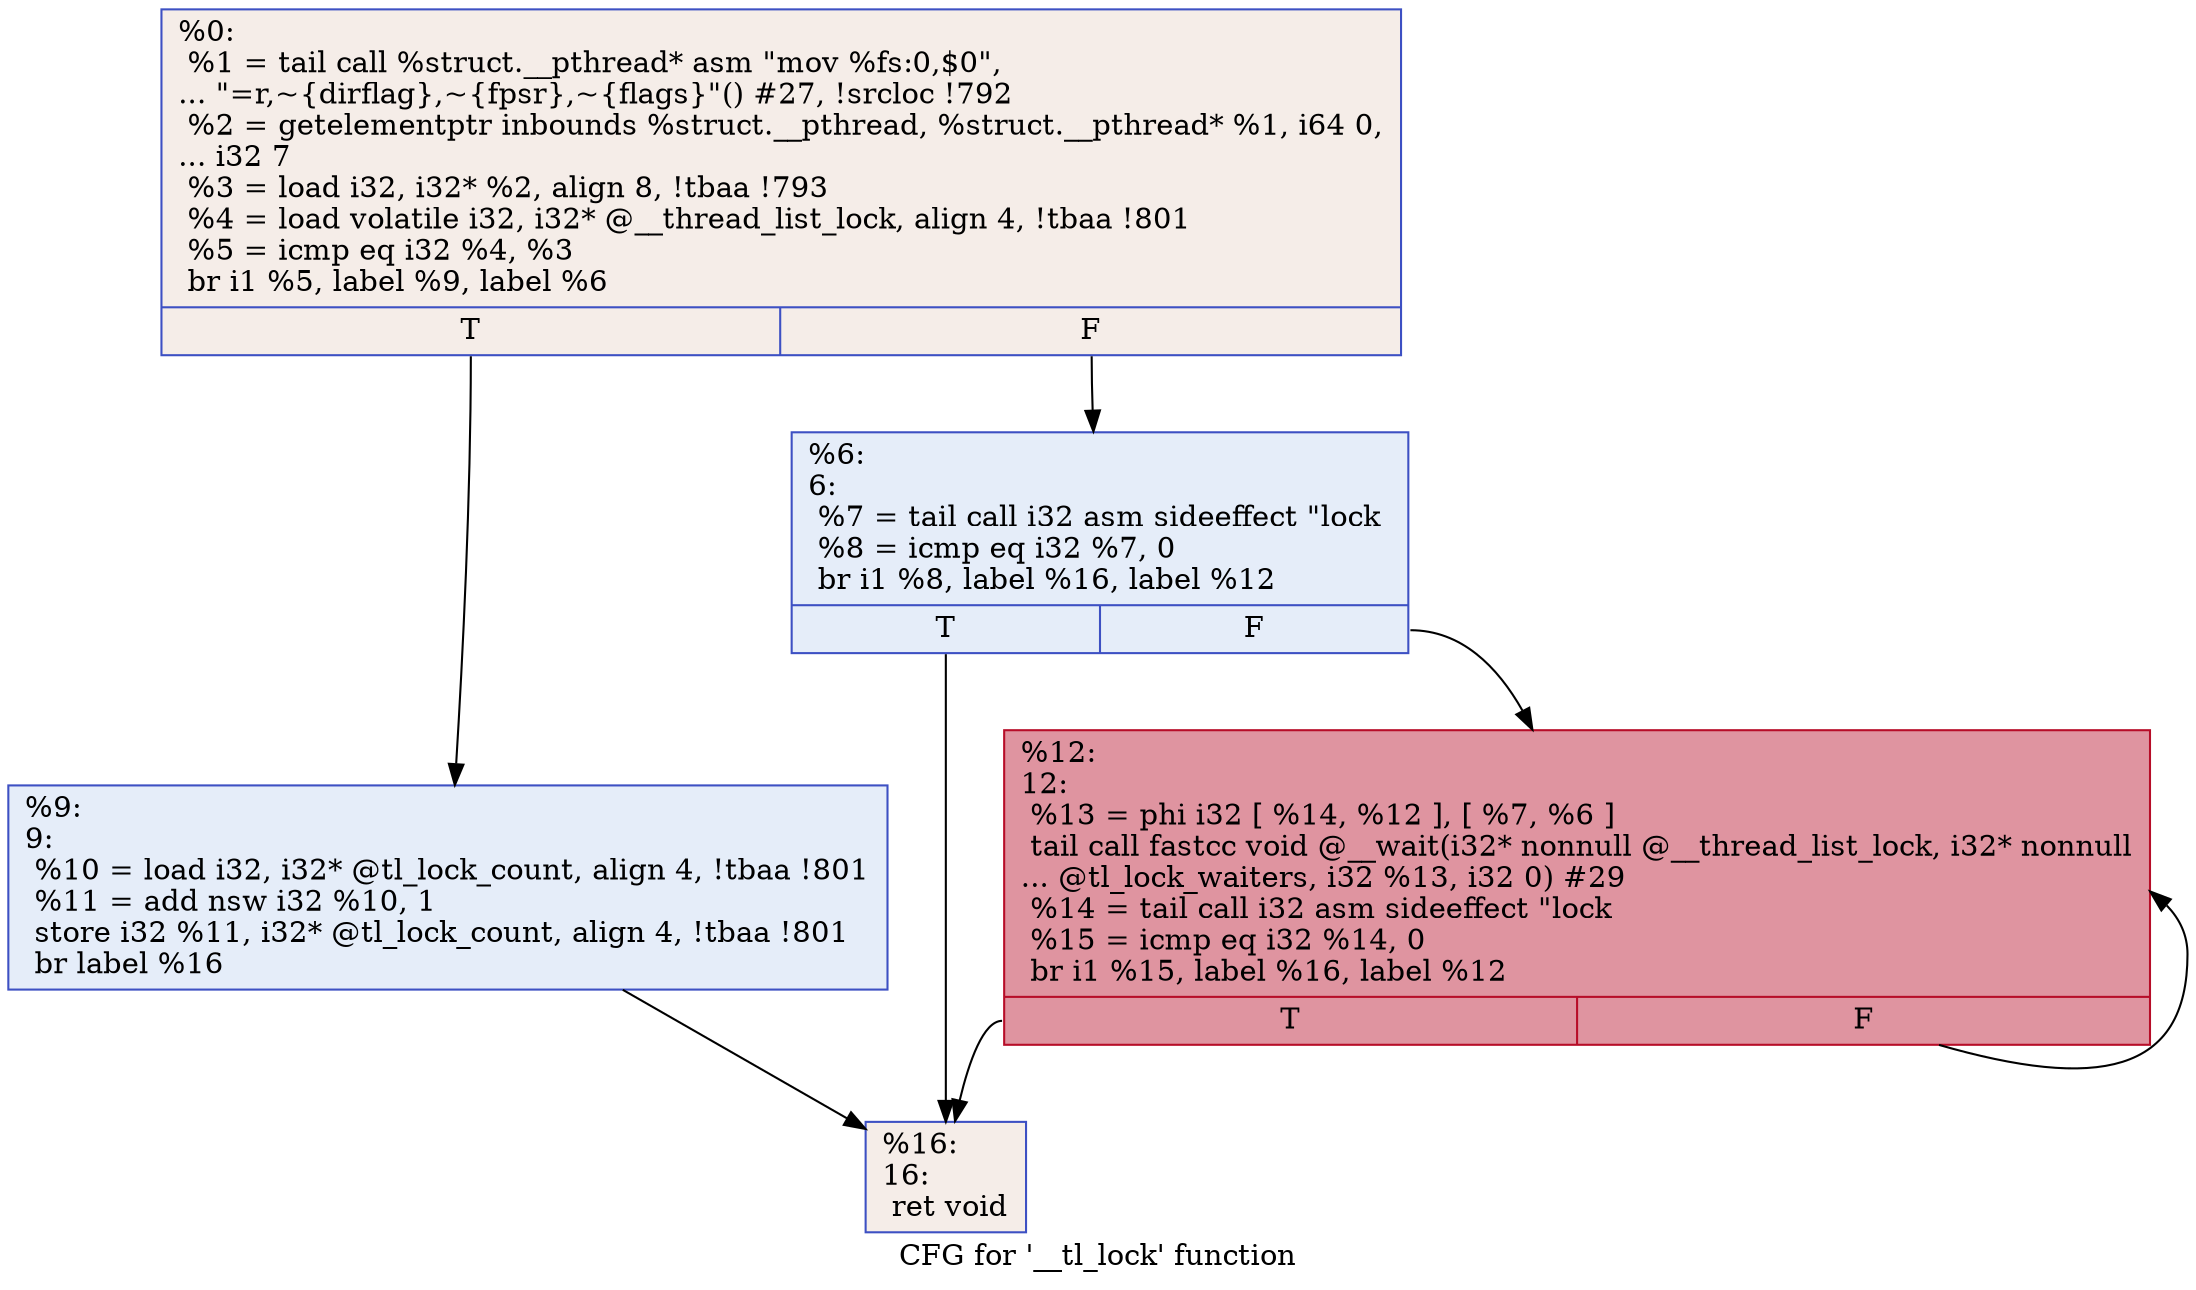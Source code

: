 digraph "CFG for '__tl_lock' function" {
	label="CFG for '__tl_lock' function";

	Node0x2413370 [shape=record,color="#3d50c3ff", style=filled, fillcolor="#e8d6cc70",label="{%0:\l  %1 = tail call %struct.__pthread* asm \"mov %fs:0,$0\",\l... \"=r,~\{dirflag\},~\{fpsr\},~\{flags\}\"() #27, !srcloc !792\l  %2 = getelementptr inbounds %struct.__pthread, %struct.__pthread* %1, i64 0,\l... i32 7\l  %3 = load i32, i32* %2, align 8, !tbaa !793\l  %4 = load volatile i32, i32* @__thread_list_lock, align 4, !tbaa !801\l  %5 = icmp eq i32 %4, %3\l  br i1 %5, label %9, label %6\l|{<s0>T|<s1>F}}"];
	Node0x2413370:s0 -> Node0x24136a0;
	Node0x2413370:s1 -> Node0x2413650;
	Node0x2413650 [shape=record,color="#3d50c3ff", style=filled, fillcolor="#c5d6f270",label="{%6:\l6:                                                \l  %7 = tail call i32 asm sideeffect \"lock \l  %8 = icmp eq i32 %7, 0\l  br i1 %8, label %16, label %12\l|{<s0>T|<s1>F}}"];
	Node0x2413650:s0 -> Node0x2413740;
	Node0x2413650:s1 -> Node0x24136f0;
	Node0x24136a0 [shape=record,color="#3d50c3ff", style=filled, fillcolor="#c5d6f270",label="{%9:\l9:                                                \l  %10 = load i32, i32* @tl_lock_count, align 4, !tbaa !801\l  %11 = add nsw i32 %10, 1\l  store i32 %11, i32* @tl_lock_count, align 4, !tbaa !801\l  br label %16\l}"];
	Node0x24136a0 -> Node0x2413740;
	Node0x24136f0 [shape=record,color="#b70d28ff", style=filled, fillcolor="#b70d2870",label="{%12:\l12:                                               \l  %13 = phi i32 [ %14, %12 ], [ %7, %6 ]\l  tail call fastcc void @__wait(i32* nonnull @__thread_list_lock, i32* nonnull\l... @tl_lock_waiters, i32 %13, i32 0) #29\l  %14 = tail call i32 asm sideeffect \"lock \l  %15 = icmp eq i32 %14, 0\l  br i1 %15, label %16, label %12\l|{<s0>T|<s1>F}}"];
	Node0x24136f0:s0 -> Node0x2413740;
	Node0x24136f0:s1 -> Node0x24136f0;
	Node0x2413740 [shape=record,color="#3d50c3ff", style=filled, fillcolor="#e8d6cc70",label="{%16:\l16:                                               \l  ret void\l}"];
}
